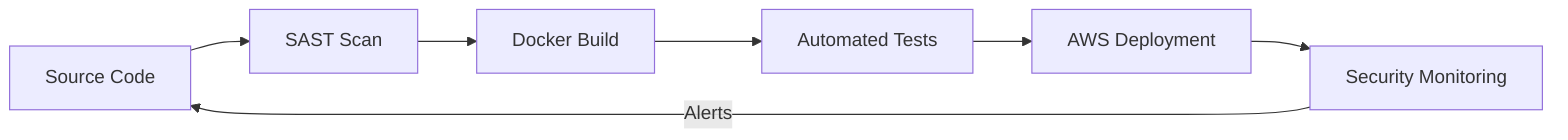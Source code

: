 flowchart LR  
    Code["Source Code"] --> Scan["SAST Scan"]  
    Scan --> Build["Docker Build"]  
    Build --> Test["Automated Tests"]  
    Test --> Deploy["AWS Deployment"]  
    Deploy --> Monitor["Security Monitoring"]  
    Monitor -->|Alerts| Code